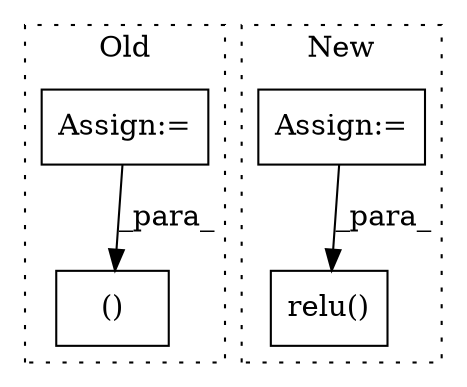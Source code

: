 digraph G {
subgraph cluster0 {
1 [label="()" a="54" s="1112" l="14" shape="box"];
3 [label="Assign:=" a="68" s="1005" l="3" shape="box"];
label = "Old";
style="dotted";
}
subgraph cluster1 {
2 [label="relu()" a="75" s="1395,1441" l="7,1" shape="box"];
4 [label="Assign:=" a="68" s="1320" l="3" shape="box"];
label = "New";
style="dotted";
}
3 -> 1 [label="_para_"];
4 -> 2 [label="_para_"];
}